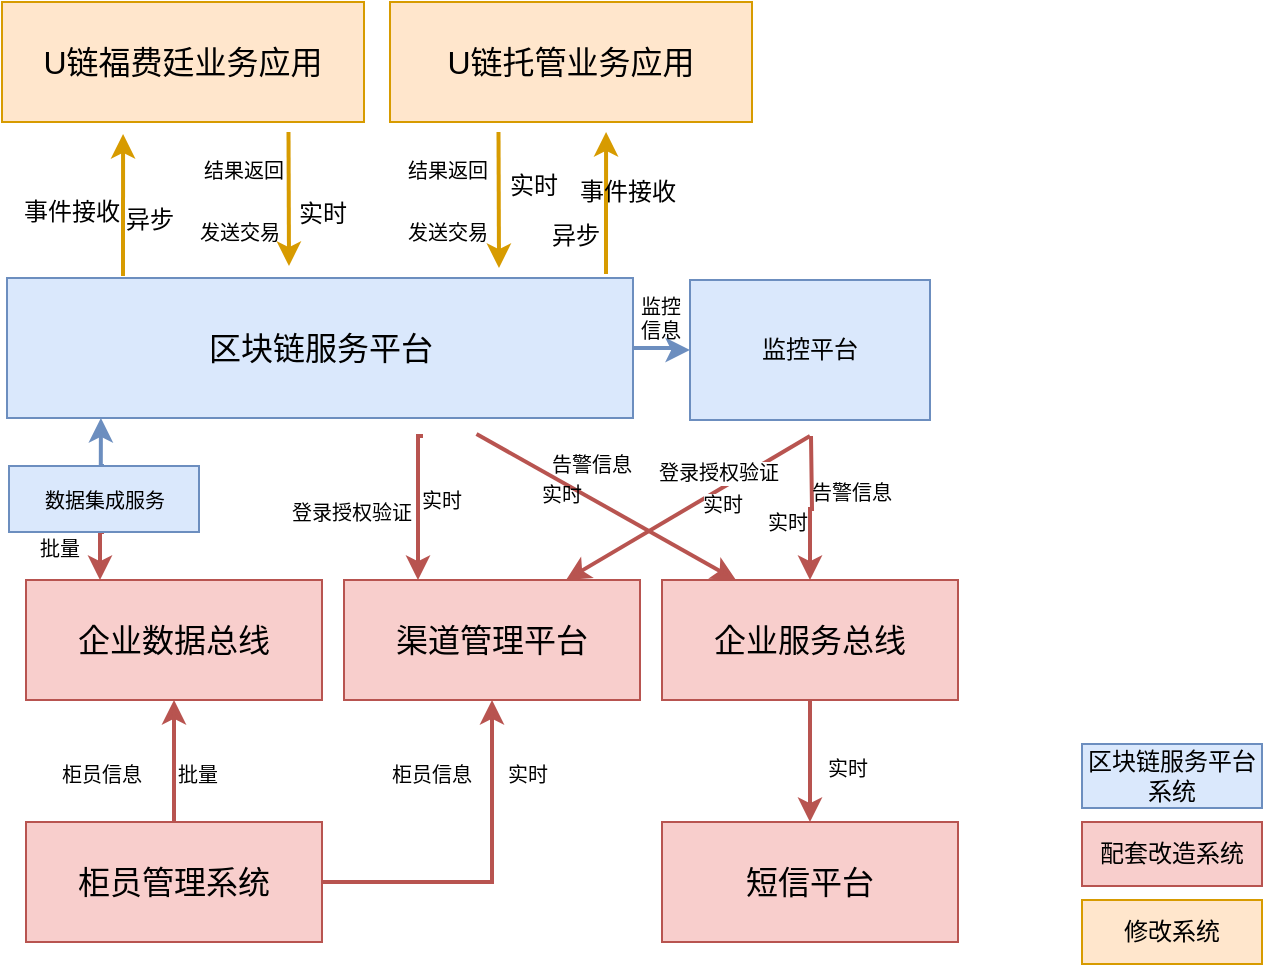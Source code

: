 <mxfile version="12.2.6" type="github" pages="1">
  <diagram id="k8OLnsGlDKxbJWMBHYF1" name="Page-1">
    <mxGraphModel dx="932" dy="569" grid="0" gridSize="10" guides="1" tooltips="1" connect="1" arrows="1" fold="1" page="1" pageScale="1" pageWidth="3300" pageHeight="4681" math="0" shadow="0">
      <root>
        <mxCell id="0"/>
        <mxCell id="1" parent="0"/>
        <mxCell id="F41EWTa4XXkvH_6PJZ7q-1" style="edgeStyle=orthogonalEdgeStyle;rounded=0;orthogonalLoop=1;jettySize=auto;html=1;exitX=0.665;exitY=1.014;exitDx=0;exitDy=0;entryX=0.25;entryY=0;entryDx=0;entryDy=0;strokeColor=#b85450;strokeWidth=2;fontSize=10;exitPerimeter=0;fillColor=#f8cecc;" parent="1" target="F41EWTa4XXkvH_6PJZ7q-11" edge="1">
          <mxGeometry relative="1" as="geometry">
            <Array as="points">
              <mxPoint x="248.5" y="257"/>
            </Array>
            <mxPoint x="250.5" y="257" as="sourcePoint"/>
          </mxGeometry>
        </mxCell>
        <mxCell id="F41EWTa4XXkvH_6PJZ7q-2" value="" style="edgeStyle=orthogonalEdgeStyle;rounded=0;orthogonalLoop=1;jettySize=auto;html=1;strokeWidth=2;fillColor=#dae8fc;strokeColor=#6c8ebf;" parent="1" source="F41EWTa4XXkvH_6PJZ7q-3" target="F41EWTa4XXkvH_6PJZ7q-40" edge="1">
          <mxGeometry relative="1" as="geometry"/>
        </mxCell>
        <mxCell id="F41EWTa4XXkvH_6PJZ7q-3" value="区块链服务平台" style="rounded=0;whiteSpace=wrap;html=1;fontSize=16;fillColor=#dae8fc;strokeColor=#6c8ebf;" parent="1" vertex="1">
          <mxGeometry x="42.5" y="178" width="313" height="70" as="geometry"/>
        </mxCell>
        <mxCell id="F41EWTa4XXkvH_6PJZ7q-4" value="U链福费廷业务应用" style="rounded=0;whiteSpace=wrap;html=1;fontSize=16;fillColor=#ffe6cc;strokeColor=#d79b00;" parent="1" vertex="1">
          <mxGeometry x="40" y="40" width="181" height="60" as="geometry"/>
        </mxCell>
        <mxCell id="F41EWTa4XXkvH_6PJZ7q-5" value="U链托管业务应用" style="rounded=0;whiteSpace=wrap;html=1;fontSize=16;fillColor=#ffe6cc;strokeColor=#d79b00;" parent="1" vertex="1">
          <mxGeometry x="234" y="40" width="181" height="60" as="geometry"/>
        </mxCell>
        <mxCell id="F41EWTa4XXkvH_6PJZ7q-6" value="企业数据总线" style="rounded=0;whiteSpace=wrap;html=1;fontSize=16;fillColor=#f8cecc;strokeColor=#b85450;" parent="1" vertex="1">
          <mxGeometry x="52" y="329" width="148" height="60" as="geometry"/>
        </mxCell>
        <mxCell id="F41EWTa4XXkvH_6PJZ7q-7" style="edgeStyle=orthogonalEdgeStyle;rounded=0;orthogonalLoop=1;jettySize=auto;html=1;exitX=0.5;exitY=1;exitDx=0;exitDy=0;strokeColor=#b85450;strokeWidth=2;fontSize=10;fillColor=#f8cecc;" parent="1" source="F41EWTa4XXkvH_6PJZ7q-8" target="F41EWTa4XXkvH_6PJZ7q-12" edge="1">
          <mxGeometry relative="1" as="geometry"/>
        </mxCell>
        <mxCell id="F41EWTa4XXkvH_6PJZ7q-8" value="企业服务总线" style="rounded=0;whiteSpace=wrap;html=1;fontSize=16;fillColor=#f8cecc;strokeColor=#b85450;" parent="1" vertex="1">
          <mxGeometry x="370" y="329" width="148" height="60" as="geometry"/>
        </mxCell>
        <mxCell id="F41EWTa4XXkvH_6PJZ7q-9" style="edgeStyle=orthogonalEdgeStyle;rounded=0;orthogonalLoop=1;jettySize=auto;html=1;exitX=1;exitY=0.5;exitDx=0;exitDy=0;entryX=0.5;entryY=1;entryDx=0;entryDy=0;strokeColor=#b85450;strokeWidth=2;fontSize=10;fillColor=#f8cecc;" parent="1" source="F41EWTa4XXkvH_6PJZ7q-10" target="F41EWTa4XXkvH_6PJZ7q-11" edge="1">
          <mxGeometry relative="1" as="geometry"/>
        </mxCell>
        <mxCell id="F41EWTa4XXkvH_6PJZ7q-10" value="柜员管理系统" style="rounded=0;whiteSpace=wrap;html=1;fontSize=16;fillColor=#f8cecc;strokeColor=#b85450;" parent="1" vertex="1">
          <mxGeometry x="52" y="450" width="148" height="60" as="geometry"/>
        </mxCell>
        <mxCell id="F41EWTa4XXkvH_6PJZ7q-11" value="渠道管理平台" style="rounded=0;whiteSpace=wrap;html=1;fontSize=16;fillColor=#f8cecc;strokeColor=#b85450;" parent="1" vertex="1">
          <mxGeometry x="211" y="329" width="148" height="60" as="geometry"/>
        </mxCell>
        <mxCell id="F41EWTa4XXkvH_6PJZ7q-12" value="短信平台" style="rounded=0;whiteSpace=wrap;html=1;fontSize=16;fillColor=#f8cecc;strokeColor=#b85450;" parent="1" vertex="1">
          <mxGeometry x="370" y="450" width="148" height="60" as="geometry"/>
        </mxCell>
        <mxCell id="F41EWTa4XXkvH_6PJZ7q-13" value="" style="endArrow=none;startArrow=classic;html=1;strokeColor=#d79b00;strokeWidth=2;fontSize=16;entryX=0.75;entryY=1;entryDx=0;entryDy=0;fillColor=#ffe6cc;endFill=0;" parent="1" edge="1">
          <mxGeometry width="50" height="50" relative="1" as="geometry">
            <mxPoint x="183.5" y="172" as="sourcePoint"/>
            <mxPoint x="183.25" y="105" as="targetPoint"/>
          </mxGeometry>
        </mxCell>
        <mxCell id="F41EWTa4XXkvH_6PJZ7q-14" value="" style="endArrow=none;startArrow=classic;html=1;strokeColor=#d79b00;strokeWidth=2;fontSize=16;entryX=0.25;entryY=1;entryDx=0;entryDy=0;fillColor=#ffe6cc;endFill=0;" parent="1" edge="1">
          <mxGeometry width="50" height="50" relative="1" as="geometry">
            <mxPoint x="288.5" y="173" as="sourcePoint"/>
            <mxPoint x="288.25" y="105" as="targetPoint"/>
          </mxGeometry>
        </mxCell>
        <mxCell id="F41EWTa4XXkvH_6PJZ7q-15" value="发送交易" style="text;html=1;resizable=0;points=[];autosize=1;align=left;verticalAlign=top;spacingTop=-4;fontSize=10;" parent="1" vertex="1">
          <mxGeometry x="137" y="146.5" width="74" height="19" as="geometry"/>
        </mxCell>
        <mxCell id="F41EWTa4XXkvH_6PJZ7q-16" value="结果返回" style="text;html=1;resizable=0;points=[];autosize=1;align=left;verticalAlign=top;spacingTop=-4;fontSize=10;" parent="1" vertex="1">
          <mxGeometry x="138.5" y="116" width="58" height="12" as="geometry"/>
        </mxCell>
        <mxCell id="F41EWTa4XXkvH_6PJZ7q-17" value="发送交易" style="text;html=1;resizable=0;points=[];autosize=1;align=left;verticalAlign=top;spacingTop=-4;fontSize=10;" parent="1" vertex="1">
          <mxGeometry x="240.5" y="146.5" width="58" height="12" as="geometry"/>
        </mxCell>
        <mxCell id="F41EWTa4XXkvH_6PJZ7q-18" value="结果返回" style="text;html=1;resizable=0;points=[];autosize=1;align=left;verticalAlign=top;spacingTop=-4;fontSize=10;" parent="1" vertex="1">
          <mxGeometry x="240.5" y="116" width="58" height="12" as="geometry"/>
        </mxCell>
        <mxCell id="F41EWTa4XXkvH_6PJZ7q-19" value="" style="endArrow=classic;html=1;strokeColor=#b85450;strokeWidth=2;fontSize=10;entryX=0.5;entryY=1;entryDx=0;entryDy=0;exitX=0.5;exitY=0;exitDx=0;exitDy=0;fillColor=#f8cecc;" parent="1" source="F41EWTa4XXkvH_6PJZ7q-10" target="F41EWTa4XXkvH_6PJZ7q-6" edge="1">
          <mxGeometry width="50" height="50" relative="1" as="geometry">
            <mxPoint x="107.5" y="464" as="sourcePoint"/>
            <mxPoint x="157.5" y="414" as="targetPoint"/>
          </mxGeometry>
        </mxCell>
        <mxCell id="F41EWTa4XXkvH_6PJZ7q-20" value="柜员信息" style="text;html=1;resizable=0;points=[];autosize=1;align=left;verticalAlign=top;spacingTop=-4;fontSize=10;" parent="1" vertex="1">
          <mxGeometry x="68" y="418" width="58" height="12" as="geometry"/>
        </mxCell>
        <mxCell id="F41EWTa4XXkvH_6PJZ7q-21" value="批量" style="text;html=1;resizable=0;points=[];autosize=1;align=left;verticalAlign=top;spacingTop=-4;fontSize=10;" parent="1" vertex="1">
          <mxGeometry x="126" y="418" width="34" height="12" as="geometry"/>
        </mxCell>
        <mxCell id="F41EWTa4XXkvH_6PJZ7q-22" value="批量" style="text;html=1;resizable=0;points=[];autosize=1;align=left;verticalAlign=top;spacingTop=-4;fontSize=10;" parent="1" vertex="1">
          <mxGeometry x="57" y="305" width="34" height="12" as="geometry"/>
        </mxCell>
        <mxCell id="F41EWTa4XXkvH_6PJZ7q-23" value="登录授权验证" style="text;html=1;resizable=0;points=[];autosize=1;align=left;verticalAlign=top;spacingTop=-4;fontSize=10;" parent="1" vertex="1">
          <mxGeometry x="182.5" y="286.5" width="82" height="12" as="geometry"/>
        </mxCell>
        <mxCell id="F41EWTa4XXkvH_6PJZ7q-24" value="实时" style="text;html=1;resizable=0;points=[];autosize=1;align=left;verticalAlign=top;spacingTop=-4;fontSize=10;" parent="1" vertex="1">
          <mxGeometry x="247.5" y="280.5" width="34" height="12" as="geometry"/>
        </mxCell>
        <mxCell id="F41EWTa4XXkvH_6PJZ7q-25" value="" style="endArrow=classic;html=1;strokeColor=#b85450;strokeWidth=2;fontSize=10;exitX=0.75;exitY=1;exitDx=0;exitDy=0;entryX=0.25;entryY=0;entryDx=0;entryDy=0;fillColor=#f8cecc;" parent="1" target="F41EWTa4XXkvH_6PJZ7q-8" edge="1">
          <mxGeometry width="50" height="50" relative="1" as="geometry">
            <mxPoint x="277.25" y="256" as="sourcePoint"/>
            <mxPoint x="511.5" y="250" as="targetPoint"/>
          </mxGeometry>
        </mxCell>
        <mxCell id="F41EWTa4XXkvH_6PJZ7q-26" value="告警信息" style="text;html=1;resizable=0;points=[];autosize=1;align=left;verticalAlign=top;spacingTop=-4;fontSize=10;" parent="1" vertex="1">
          <mxGeometry x="313" y="262.5" width="58" height="12" as="geometry"/>
        </mxCell>
        <mxCell id="F41EWTa4XXkvH_6PJZ7q-27" value="实时" style="text;html=1;resizable=0;points=[];autosize=1;align=left;verticalAlign=top;spacingTop=-4;fontSize=10;" parent="1" vertex="1">
          <mxGeometry x="307.5" y="278" width="34" height="12" as="geometry"/>
        </mxCell>
        <mxCell id="F41EWTa4XXkvH_6PJZ7q-28" value="柜员信息" style="text;html=1;resizable=0;points=[];autosize=1;align=left;verticalAlign=top;spacingTop=-4;fontSize=10;" parent="1" vertex="1">
          <mxGeometry x="232.5" y="418" width="58" height="12" as="geometry"/>
        </mxCell>
        <mxCell id="F41EWTa4XXkvH_6PJZ7q-29" value="实时" style="text;html=1;resizable=0;points=[];autosize=1;align=left;verticalAlign=top;spacingTop=-4;fontSize=10;" parent="1" vertex="1">
          <mxGeometry x="290.5" y="418" width="34" height="12" as="geometry"/>
        </mxCell>
        <mxCell id="F41EWTa4XXkvH_6PJZ7q-30" value="实时" style="text;html=1;resizable=0;points=[];autosize=1;align=left;verticalAlign=top;spacingTop=-4;fontSize=10;" parent="1" vertex="1">
          <mxGeometry x="450.5" y="415" width="34" height="12" as="geometry"/>
        </mxCell>
        <mxCell id="F41EWTa4XXkvH_6PJZ7q-31" value="实时" style="text;html=1;resizable=0;points=[];autosize=1;align=center;verticalAlign=top;spacingTop=-4;" parent="1" vertex="1">
          <mxGeometry x="182.5" y="136" width="34" height="14" as="geometry"/>
        </mxCell>
        <mxCell id="F41EWTa4XXkvH_6PJZ7q-32" value="实时" style="text;html=1;resizable=0;points=[];autosize=1;align=left;verticalAlign=top;spacingTop=-4;" parent="1" vertex="1">
          <mxGeometry x="291.5" y="122" width="34" height="14" as="geometry"/>
        </mxCell>
        <mxCell id="F41EWTa4XXkvH_6PJZ7q-33" value="" style="endArrow=classic;html=1;entryX=0.293;entryY=1.017;entryDx=0;entryDy=0;entryPerimeter=0;strokeWidth=2;fillColor=#ffe6cc;strokeColor=#d79b00;" parent="1" edge="1">
          <mxGeometry width="50" height="50" relative="1" as="geometry">
            <mxPoint x="100.5" y="177" as="sourcePoint"/>
            <mxPoint x="100.533" y="106.02" as="targetPoint"/>
          </mxGeometry>
        </mxCell>
        <mxCell id="F41EWTa4XXkvH_6PJZ7q-34" value="事件接收" style="text;html=1;resizable=0;points=[];autosize=1;align=left;verticalAlign=top;spacingTop=-4;" parent="1" vertex="1">
          <mxGeometry x="48.5" y="134.5" width="58" height="14" as="geometry"/>
        </mxCell>
        <mxCell id="F41EWTa4XXkvH_6PJZ7q-35" value="异步" style="text;html=1;resizable=0;points=[];autosize=1;align=left;verticalAlign=top;spacingTop=-4;" parent="1" vertex="1">
          <mxGeometry x="100" y="138.5" width="34" height="14" as="geometry"/>
        </mxCell>
        <mxCell id="F41EWTa4XXkvH_6PJZ7q-36" value="" style="endArrow=classic;html=1;entryX=0.293;entryY=1.017;entryDx=0;entryDy=0;entryPerimeter=0;strokeWidth=2;fillColor=#ffe6cc;strokeColor=#d79b00;" parent="1" edge="1">
          <mxGeometry width="50" height="50" relative="1" as="geometry">
            <mxPoint x="342" y="176" as="sourcePoint"/>
            <mxPoint x="342.033" y="105.02" as="targetPoint"/>
          </mxGeometry>
        </mxCell>
        <mxCell id="F41EWTa4XXkvH_6PJZ7q-37" value="事件接收" style="text;html=1;resizable=0;points=[];autosize=1;align=left;verticalAlign=top;spacingTop=-4;" parent="1" vertex="1">
          <mxGeometry x="326.5" y="124.5" width="58" height="14" as="geometry"/>
        </mxCell>
        <mxCell id="F41EWTa4XXkvH_6PJZ7q-38" value="异步" style="text;html=1;resizable=0;points=[];autosize=1;align=left;verticalAlign=top;spacingTop=-4;" parent="1" vertex="1">
          <mxGeometry x="312.5" y="146.5" width="34" height="14" as="geometry"/>
        </mxCell>
        <mxCell id="F41EWTa4XXkvH_6PJZ7q-39" style="edgeStyle=orthogonalEdgeStyle;rounded=0;orthogonalLoop=1;jettySize=auto;html=1;exitX=0.5;exitY=1;exitDx=0;exitDy=0;fillColor=#f8cecc;strokeColor=#b85450;strokeWidth=2;" parent="1" target="F41EWTa4XXkvH_6PJZ7q-8" edge="1">
          <mxGeometry relative="1" as="geometry">
            <mxPoint x="444.5" y="257" as="sourcePoint"/>
          </mxGeometry>
        </mxCell>
        <mxCell id="F41EWTa4XXkvH_6PJZ7q-40" value="监控平台" style="rounded=0;whiteSpace=wrap;html=1;fillColor=#dae8fc;strokeColor=#6c8ebf;" parent="1" vertex="1">
          <mxGeometry x="384" y="179" width="120" height="70" as="geometry"/>
        </mxCell>
        <mxCell id="F41EWTa4XXkvH_6PJZ7q-41" value="&lt;span style=&quot;font-size: 10px&quot;&gt;告警信息&lt;/span&gt;" style="text;html=1;resizable=0;points=[];autosize=1;align=left;verticalAlign=top;spacingTop=-4;" parent="1" vertex="1">
          <mxGeometry x="442.5" y="274.5" width="50" height="14" as="geometry"/>
        </mxCell>
        <mxCell id="F41EWTa4XXkvH_6PJZ7q-42" value="&lt;span style=&quot;font-size: 10px&quot;&gt;实时&lt;/span&gt;" style="text;html=1;resizable=0;points=[];autosize=1;align=left;verticalAlign=top;spacingTop=-4;" parent="1" vertex="1">
          <mxGeometry x="420.5" y="290" width="30" height="14" as="geometry"/>
        </mxCell>
        <mxCell id="F41EWTa4XXkvH_6PJZ7q-43" value="监控&lt;br&gt;信息" style="text;html=1;resizable=0;points=[];autosize=1;align=center;verticalAlign=top;spacingTop=-4;fontSize=10;" parent="1" vertex="1">
          <mxGeometry x="354" y="184" width="30" height="24" as="geometry"/>
        </mxCell>
        <mxCell id="F41EWTa4XXkvH_6PJZ7q-44" value="" style="endArrow=classic;html=1;exitX=0.5;exitY=1;exitDx=0;exitDy=0;entryX=0.75;entryY=0;entryDx=0;entryDy=0;strokeWidth=2;strokeColor=#b85450;fillColor=#f8cecc;" parent="1" target="F41EWTa4XXkvH_6PJZ7q-11" edge="1">
          <mxGeometry width="50" height="50" relative="1" as="geometry">
            <mxPoint x="444" y="257" as="sourcePoint"/>
            <mxPoint x="556.5" y="269" as="targetPoint"/>
          </mxGeometry>
        </mxCell>
        <mxCell id="F41EWTa4XXkvH_6PJZ7q-45" value="登录授权验证" style="text;html=1;resizable=0;points=[];align=center;verticalAlign=middle;labelBackgroundColor=#ffffff;fontSize=10;" parent="F41EWTa4XXkvH_6PJZ7q-44" vertex="1" connectable="0">
          <mxGeometry x="-0.115" y="-1" relative="1" as="geometry">
            <mxPoint x="8" y="-13.5" as="offset"/>
          </mxGeometry>
        </mxCell>
        <mxCell id="F41EWTa4XXkvH_6PJZ7q-46" value="实时" style="text;html=1;resizable=0;points=[];align=center;verticalAlign=middle;labelBackgroundColor=#ffffff;fontSize=10;" parent="F41EWTa4XXkvH_6PJZ7q-44" vertex="1" connectable="0">
          <mxGeometry x="-0.236" y="4" relative="1" as="geometry">
            <mxPoint y="3" as="offset"/>
          </mxGeometry>
        </mxCell>
        <mxCell id="F41EWTa4XXkvH_6PJZ7q-47" style="edgeStyle=orthogonalEdgeStyle;rounded=0;orthogonalLoop=1;jettySize=auto;html=1;exitX=0.5;exitY=0;exitDx=0;exitDy=0;entryX=0.15;entryY=1;entryDx=0;entryDy=0;entryPerimeter=0;strokeColor=#6c8ebf;strokeWidth=2;fontSize=10;fillColor=#dae8fc;" parent="1" source="F41EWTa4XXkvH_6PJZ7q-49" target="F41EWTa4XXkvH_6PJZ7q-3" edge="1">
          <mxGeometry relative="1" as="geometry"/>
        </mxCell>
        <mxCell id="F41EWTa4XXkvH_6PJZ7q-48" style="edgeStyle=orthogonalEdgeStyle;rounded=0;orthogonalLoop=1;jettySize=auto;html=1;exitX=0.5;exitY=1;exitDx=0;exitDy=0;entryX=0.25;entryY=0;entryDx=0;entryDy=0;strokeColor=#b85450;strokeWidth=2;fontSize=10;fillColor=#f8cecc;" parent="1" source="F41EWTa4XXkvH_6PJZ7q-49" target="F41EWTa4XXkvH_6PJZ7q-6" edge="1">
          <mxGeometry relative="1" as="geometry"/>
        </mxCell>
        <mxCell id="F41EWTa4XXkvH_6PJZ7q-49" value="数据集成服务" style="rounded=0;whiteSpace=wrap;html=1;fontSize=10;fillColor=#dae8fc;strokeColor=#6c8ebf;" parent="1" vertex="1">
          <mxGeometry x="43.5" y="272" width="95" height="33" as="geometry"/>
        </mxCell>
        <mxCell id="F41EWTa4XXkvH_6PJZ7q-50" value="区块链服务平台系统" style="rounded=0;whiteSpace=wrap;html=1;fillColor=#dae8fc;strokeColor=#6c8ebf;" parent="1" vertex="1">
          <mxGeometry x="580" y="411" width="90" height="32" as="geometry"/>
        </mxCell>
        <mxCell id="F41EWTa4XXkvH_6PJZ7q-51" value="配套改造系统" style="rounded=0;whiteSpace=wrap;html=1;fillColor=#f8cecc;strokeColor=#b85450;" parent="1" vertex="1">
          <mxGeometry x="580" y="450" width="90" height="32" as="geometry"/>
        </mxCell>
        <mxCell id="F41EWTa4XXkvH_6PJZ7q-52" value="修改系统" style="rounded=0;whiteSpace=wrap;html=1;fillColor=#ffe6cc;strokeColor=#d79b00;" parent="1" vertex="1">
          <mxGeometry x="580" y="489" width="90" height="32" as="geometry"/>
        </mxCell>
      </root>
    </mxGraphModel>
  </diagram>
</mxfile>
